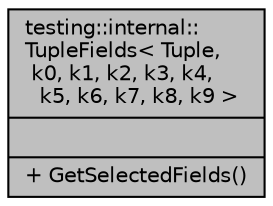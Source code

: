 digraph "testing::internal::TupleFields&lt; Tuple, k0, k1, k2, k3, k4, k5, k6, k7, k8, k9 &gt;"
{
  edge [fontname="Helvetica",fontsize="10",labelfontname="Helvetica",labelfontsize="10"];
  node [fontname="Helvetica",fontsize="10",shape=record];
  Node1 [label="{testing::internal::\lTupleFields\< Tuple,\l k0, k1, k2, k3, k4,\l k5, k6, k7, k8, k9 \>\n||+ GetSelectedFields()\l}",height=0.2,width=0.4,color="black", fillcolor="grey75", style="filled", fontcolor="black"];
}
